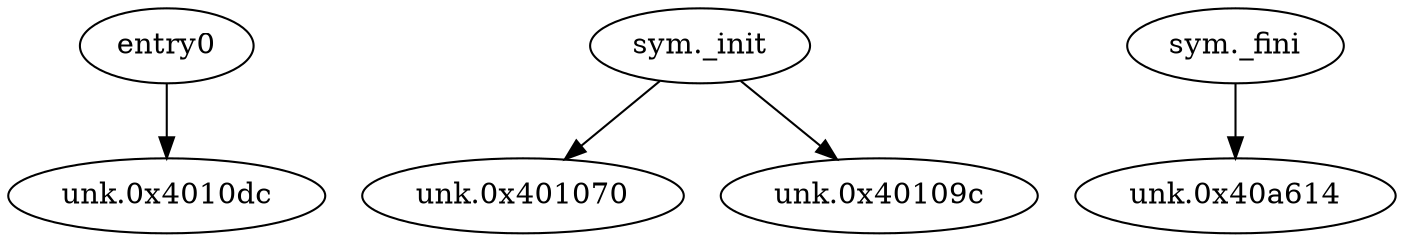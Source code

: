 digraph code {
  "0x004010d0" [label="entry0"];
  "0x004010d0" -> "0x004010dc";
  "0x004010dc" [label="unk.0x4010dc"];
  "0x0040104c" [label="sym._init"];
  "0x0040104c" -> "0x00401070";
  "0x00401070" [label="unk.0x401070"];
  "0x0040104c" -> "0x0040109c";
  "0x0040109c" [label="unk.0x40109c"];
  "0x0040a5f0" [label="sym._fini"];
  "0x0040a5f0" -> "0x0040a614";
  "0x0040a614" [label="unk.0x40a614"];
}
